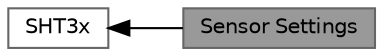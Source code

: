 digraph "Sensor Settings"
{
 // LATEX_PDF_SIZE
  bgcolor="transparent";
  edge [fontname=Helvetica,fontsize=10,labelfontname=Helvetica,labelfontsize=10];
  node [fontname=Helvetica,fontsize=10,shape=box,height=0.2,width=0.4];
  rankdir=LR;
  Node2 [id="Node000002",label="SHT3x",height=0.2,width=0.4,color="grey40", fillcolor="white", style="filled",URL="$group__sht3x.html",tooltip="Product Overview and Sensor API Source Code"];
  Node1 [id="Node000001",label="Sensor Settings",height=0.2,width=0.4,color="gray40", fillcolor="grey60", style="filled", fontcolor="black",tooltip="Generic API for accessing sensor settings."];
  Node2->Node1 [shape=plaintext, dir="back", style="solid"];
}
